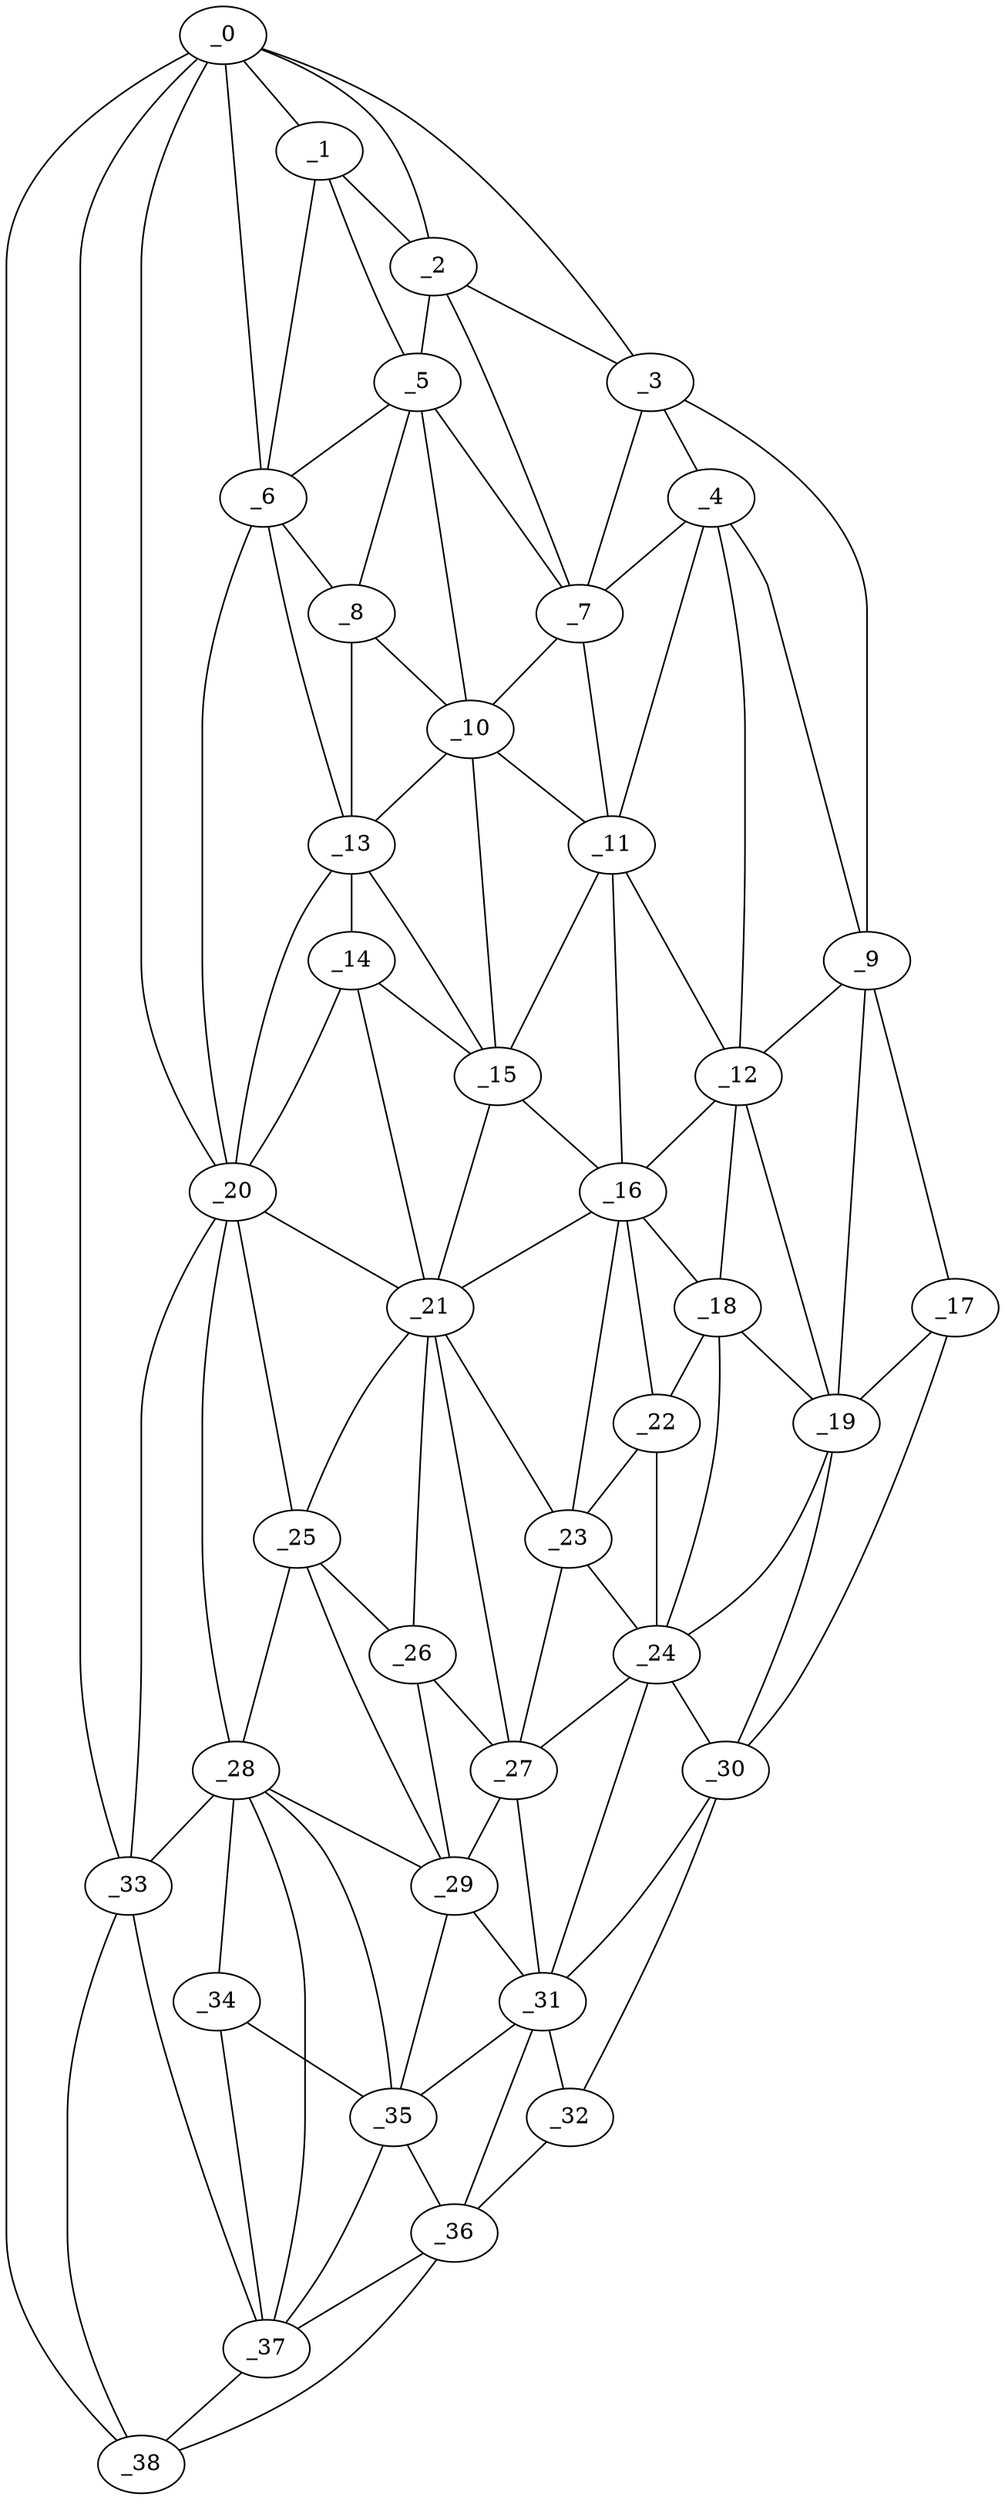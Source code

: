 graph "obj26__0.gxl" {
	_0	 [x=19,
		y=16];
	_1	 [x=37,
		y=58];
	_0 -- _1	 [valence=2];
	_2	 [x=37,
		y=68];
	_0 -- _2	 [valence=2];
	_3	 [x=37,
		y=83];
	_0 -- _3	 [valence=1];
	_6	 [x=46,
		y=58];
	_0 -- _6	 [valence=2];
	_20	 [x=74,
		y=59];
	_0 -- _20	 [valence=2];
	_33	 [x=109,
		y=22];
	_0 -- _33	 [valence=2];
	_38	 [x=112,
		y=14];
	_0 -- _38	 [valence=1];
	_1 -- _2	 [valence=2];
	_5	 [x=45,
		y=65];
	_1 -- _5	 [valence=2];
	_1 -- _6	 [valence=2];
	_2 -- _3	 [valence=1];
	_2 -- _5	 [valence=2];
	_7	 [x=47,
		y=73];
	_2 -- _7	 [valence=2];
	_4	 [x=44,
		y=89];
	_3 -- _4	 [valence=2];
	_3 -- _7	 [valence=2];
	_9	 [x=54,
		y=106];
	_3 -- _9	 [valence=1];
	_4 -- _7	 [valence=2];
	_4 -- _9	 [valence=2];
	_11	 [x=58,
		y=85];
	_4 -- _11	 [valence=1];
	_12	 [x=58,
		y=95];
	_4 -- _12	 [valence=2];
	_5 -- _6	 [valence=2];
	_5 -- _7	 [valence=2];
	_8	 [x=50,
		y=62];
	_5 -- _8	 [valence=2];
	_10	 [x=56,
		y=69];
	_5 -- _10	 [valence=2];
	_6 -- _8	 [valence=2];
	_13	 [x=60,
		y=62];
	_6 -- _13	 [valence=2];
	_6 -- _20	 [valence=2];
	_7 -- _10	 [valence=2];
	_7 -- _11	 [valence=2];
	_8 -- _10	 [valence=2];
	_8 -- _13	 [valence=2];
	_9 -- _12	 [valence=2];
	_17	 [x=67,
		y=118];
	_9 -- _17	 [valence=1];
	_19	 [x=71,
		y=108];
	_9 -- _19	 [valence=2];
	_10 -- _11	 [valence=2];
	_10 -- _13	 [valence=2];
	_15	 [x=67,
		y=69];
	_10 -- _15	 [valence=2];
	_11 -- _12	 [valence=2];
	_11 -- _15	 [valence=2];
	_16	 [x=67,
		y=85];
	_11 -- _16	 [valence=1];
	_12 -- _16	 [valence=2];
	_18	 [x=69,
		y=95];
	_12 -- _18	 [valence=1];
	_12 -- _19	 [valence=1];
	_14	 [x=67,
		y=63];
	_13 -- _14	 [valence=2];
	_13 -- _15	 [valence=1];
	_13 -- _20	 [valence=1];
	_14 -- _15	 [valence=1];
	_14 -- _20	 [valence=2];
	_21	 [x=74,
		y=71];
	_14 -- _21	 [valence=1];
	_15 -- _16	 [valence=2];
	_15 -- _21	 [valence=2];
	_16 -- _18	 [valence=2];
	_16 -- _21	 [valence=1];
	_22	 [x=75,
		y=89];
	_16 -- _22	 [valence=1];
	_23	 [x=78,
		y=84];
	_16 -- _23	 [valence=2];
	_17 -- _19	 [valence=2];
	_30	 [x=90,
		y=114];
	_17 -- _30	 [valence=1];
	_18 -- _19	 [valence=2];
	_18 -- _22	 [valence=2];
	_24	 [x=79,
		y=90];
	_18 -- _24	 [valence=2];
	_19 -- _24	 [valence=1];
	_19 -- _30	 [valence=2];
	_20 -- _21	 [valence=2];
	_25	 [x=81,
		y=63];
	_20 -- _25	 [valence=2];
	_28	 [x=89,
		y=59];
	_20 -- _28	 [valence=1];
	_20 -- _33	 [valence=2];
	_21 -- _23	 [valence=2];
	_21 -- _25	 [valence=2];
	_26	 [x=82,
		y=67];
	_21 -- _26	 [valence=2];
	_27	 [x=86,
		y=83];
	_21 -- _27	 [valence=2];
	_22 -- _23	 [valence=1];
	_22 -- _24	 [valence=2];
	_23 -- _24	 [valence=2];
	_23 -- _27	 [valence=2];
	_24 -- _27	 [valence=1];
	_24 -- _30	 [valence=2];
	_31	 [x=91,
		y=87];
	_24 -- _31	 [valence=1];
	_25 -- _26	 [valence=1];
	_25 -- _28	 [valence=2];
	_29	 [x=89,
		y=68];
	_25 -- _29	 [valence=2];
	_26 -- _27	 [valence=2];
	_26 -- _29	 [valence=1];
	_27 -- _29	 [valence=2];
	_27 -- _31	 [valence=1];
	_28 -- _29	 [valence=1];
	_28 -- _33	 [valence=2];
	_34	 [x=109,
		y=51];
	_28 -- _34	 [valence=2];
	_35	 [x=109,
		y=59];
	_28 -- _35	 [valence=2];
	_37	 [x=111,
		y=29];
	_28 -- _37	 [valence=1];
	_29 -- _31	 [valence=2];
	_29 -- _35	 [valence=2];
	_30 -- _31	 [valence=2];
	_32	 [x=103,
		y=110];
	_30 -- _32	 [valence=1];
	_31 -- _32	 [valence=1];
	_31 -- _35	 [valence=2];
	_36	 [x=109,
		y=104];
	_31 -- _36	 [valence=2];
	_32 -- _36	 [valence=1];
	_33 -- _37	 [valence=1];
	_33 -- _38	 [valence=2];
	_34 -- _35	 [valence=1];
	_34 -- _37	 [valence=2];
	_35 -- _36	 [valence=2];
	_35 -- _37	 [valence=1];
	_36 -- _37	 [valence=2];
	_36 -- _38	 [valence=1];
	_37 -- _38	 [valence=1];
}
